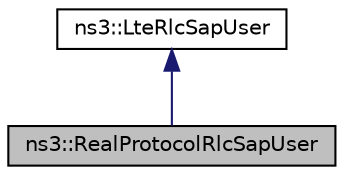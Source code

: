 digraph "ns3::RealProtocolRlcSapUser"
{
 // LATEX_PDF_SIZE
  edge [fontname="Helvetica",fontsize="10",labelfontname="Helvetica",labelfontsize="10"];
  node [fontname="Helvetica",fontsize="10",shape=record];
  Node1 [label="ns3::RealProtocolRlcSapUser",height=0.2,width=0.4,color="black", fillcolor="grey75", style="filled", fontcolor="black",tooltip="RealProtocolRlcSapUser class."];
  Node2 -> Node1 [dir="back",color="midnightblue",fontsize="10",style="solid",fontname="Helvetica"];
  Node2 [label="ns3::LteRlcSapUser",height=0.2,width=0.4,color="black", fillcolor="white", style="filled",URL="$classns3_1_1_lte_rlc_sap_user.html",tooltip="Service Access Point (SAP) offered by the UM-RLC and AM-RLC entities to the PDCP entity See 3GPP 36...."];
}
